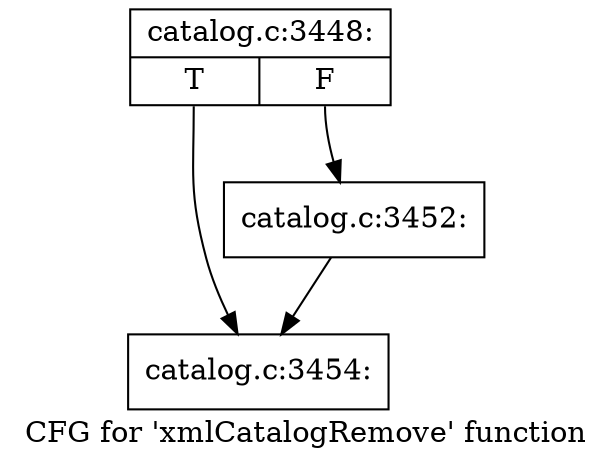 digraph "CFG for 'xmlCatalogRemove' function" {
	label="CFG for 'xmlCatalogRemove' function";

	Node0x392f7b0 [shape=record,label="{catalog.c:3448:|{<s0>T|<s1>F}}"];
	Node0x392f7b0:s0 -> Node0x392f670;
	Node0x392f7b0:s1 -> Node0x392f620;
	Node0x392f620 [shape=record,label="{catalog.c:3452:}"];
	Node0x392f620 -> Node0x392f670;
	Node0x392f670 [shape=record,label="{catalog.c:3454:}"];
}
